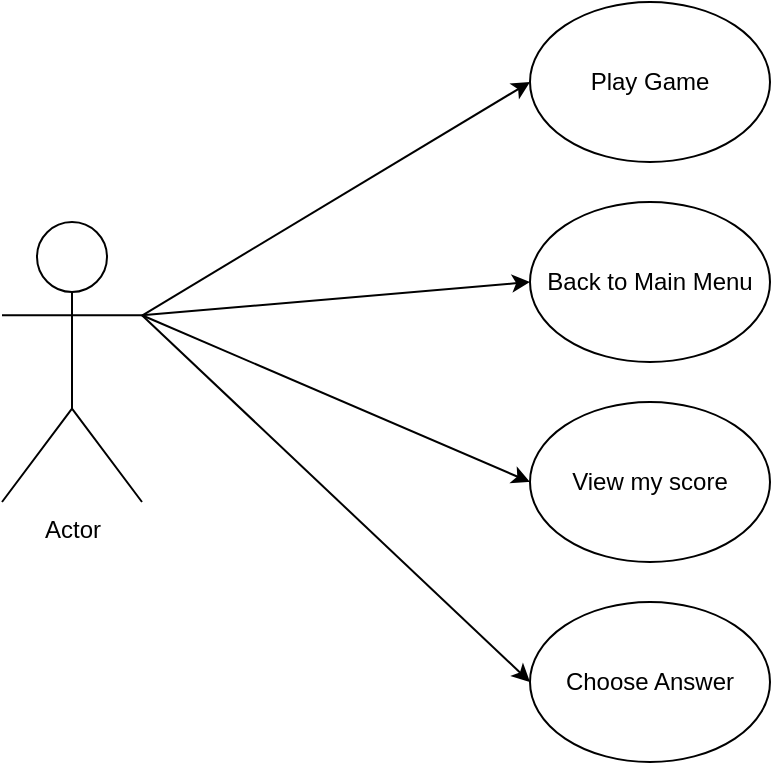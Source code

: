 <mxfile version="13.6.2" type="github">
  <diagram id="cdNBXpLfacESOT-dGQyu" name="Page-1">
    <mxGraphModel dx="1186" dy="715" grid="1" gridSize="10" guides="1" tooltips="1" connect="1" arrows="1" fold="1" page="1" pageScale="1" pageWidth="827" pageHeight="1169" math="0" shadow="0">
      <root>
        <mxCell id="0" />
        <mxCell id="1" parent="0" />
        <mxCell id="01gwcUR04YjT3qTSlaYS-7" style="rounded=0;orthogonalLoop=1;jettySize=auto;html=1;exitX=1;exitY=0.334;exitDx=0;exitDy=0;exitPerimeter=0;entryX=0;entryY=0.5;entryDx=0;entryDy=0;" edge="1" parent="1" source="01gwcUR04YjT3qTSlaYS-1" target="01gwcUR04YjT3qTSlaYS-2">
          <mxGeometry relative="1" as="geometry" />
        </mxCell>
        <mxCell id="01gwcUR04YjT3qTSlaYS-8" style="rounded=0;orthogonalLoop=1;jettySize=auto;html=1;exitX=1;exitY=0.333;exitDx=0;exitDy=0;exitPerimeter=0;entryX=0;entryY=0.5;entryDx=0;entryDy=0;" edge="1" parent="1" source="01gwcUR04YjT3qTSlaYS-1" target="01gwcUR04YjT3qTSlaYS-4">
          <mxGeometry relative="1" as="geometry" />
        </mxCell>
        <mxCell id="01gwcUR04YjT3qTSlaYS-9" style="rounded=0;orthogonalLoop=1;jettySize=auto;html=1;exitX=1;exitY=0.333;exitDx=0;exitDy=0;exitPerimeter=0;entryX=0;entryY=0.5;entryDx=0;entryDy=0;" edge="1" parent="1" source="01gwcUR04YjT3qTSlaYS-1" target="01gwcUR04YjT3qTSlaYS-5">
          <mxGeometry relative="1" as="geometry" />
        </mxCell>
        <mxCell id="01gwcUR04YjT3qTSlaYS-10" style="rounded=0;orthogonalLoop=1;jettySize=auto;html=1;exitX=1;exitY=0.333;exitDx=0;exitDy=0;exitPerimeter=0;entryX=0;entryY=0.5;entryDx=0;entryDy=0;" edge="1" parent="1" source="01gwcUR04YjT3qTSlaYS-1" target="01gwcUR04YjT3qTSlaYS-6">
          <mxGeometry relative="1" as="geometry" />
        </mxCell>
        <mxCell id="01gwcUR04YjT3qTSlaYS-1" value="Actor" style="shape=umlActor;verticalLabelPosition=bottom;verticalAlign=top;html=1;outlineConnect=0;" vertex="1" parent="1">
          <mxGeometry x="90" y="230" width="70" height="140" as="geometry" />
        </mxCell>
        <mxCell id="01gwcUR04YjT3qTSlaYS-2" value="Play Game" style="ellipse;whiteSpace=wrap;html=1;" vertex="1" parent="1">
          <mxGeometry x="354" y="120" width="120" height="80" as="geometry" />
        </mxCell>
        <mxCell id="01gwcUR04YjT3qTSlaYS-4" value="Back to Main Menu" style="ellipse;whiteSpace=wrap;html=1;" vertex="1" parent="1">
          <mxGeometry x="354" y="220" width="120" height="80" as="geometry" />
        </mxCell>
        <mxCell id="01gwcUR04YjT3qTSlaYS-5" value="View my score" style="ellipse;whiteSpace=wrap;html=1;" vertex="1" parent="1">
          <mxGeometry x="354" y="320" width="120" height="80" as="geometry" />
        </mxCell>
        <mxCell id="01gwcUR04YjT3qTSlaYS-6" value="Choose Answer" style="ellipse;whiteSpace=wrap;html=1;" vertex="1" parent="1">
          <mxGeometry x="354" y="420" width="120" height="80" as="geometry" />
        </mxCell>
      </root>
    </mxGraphModel>
  </diagram>
</mxfile>
